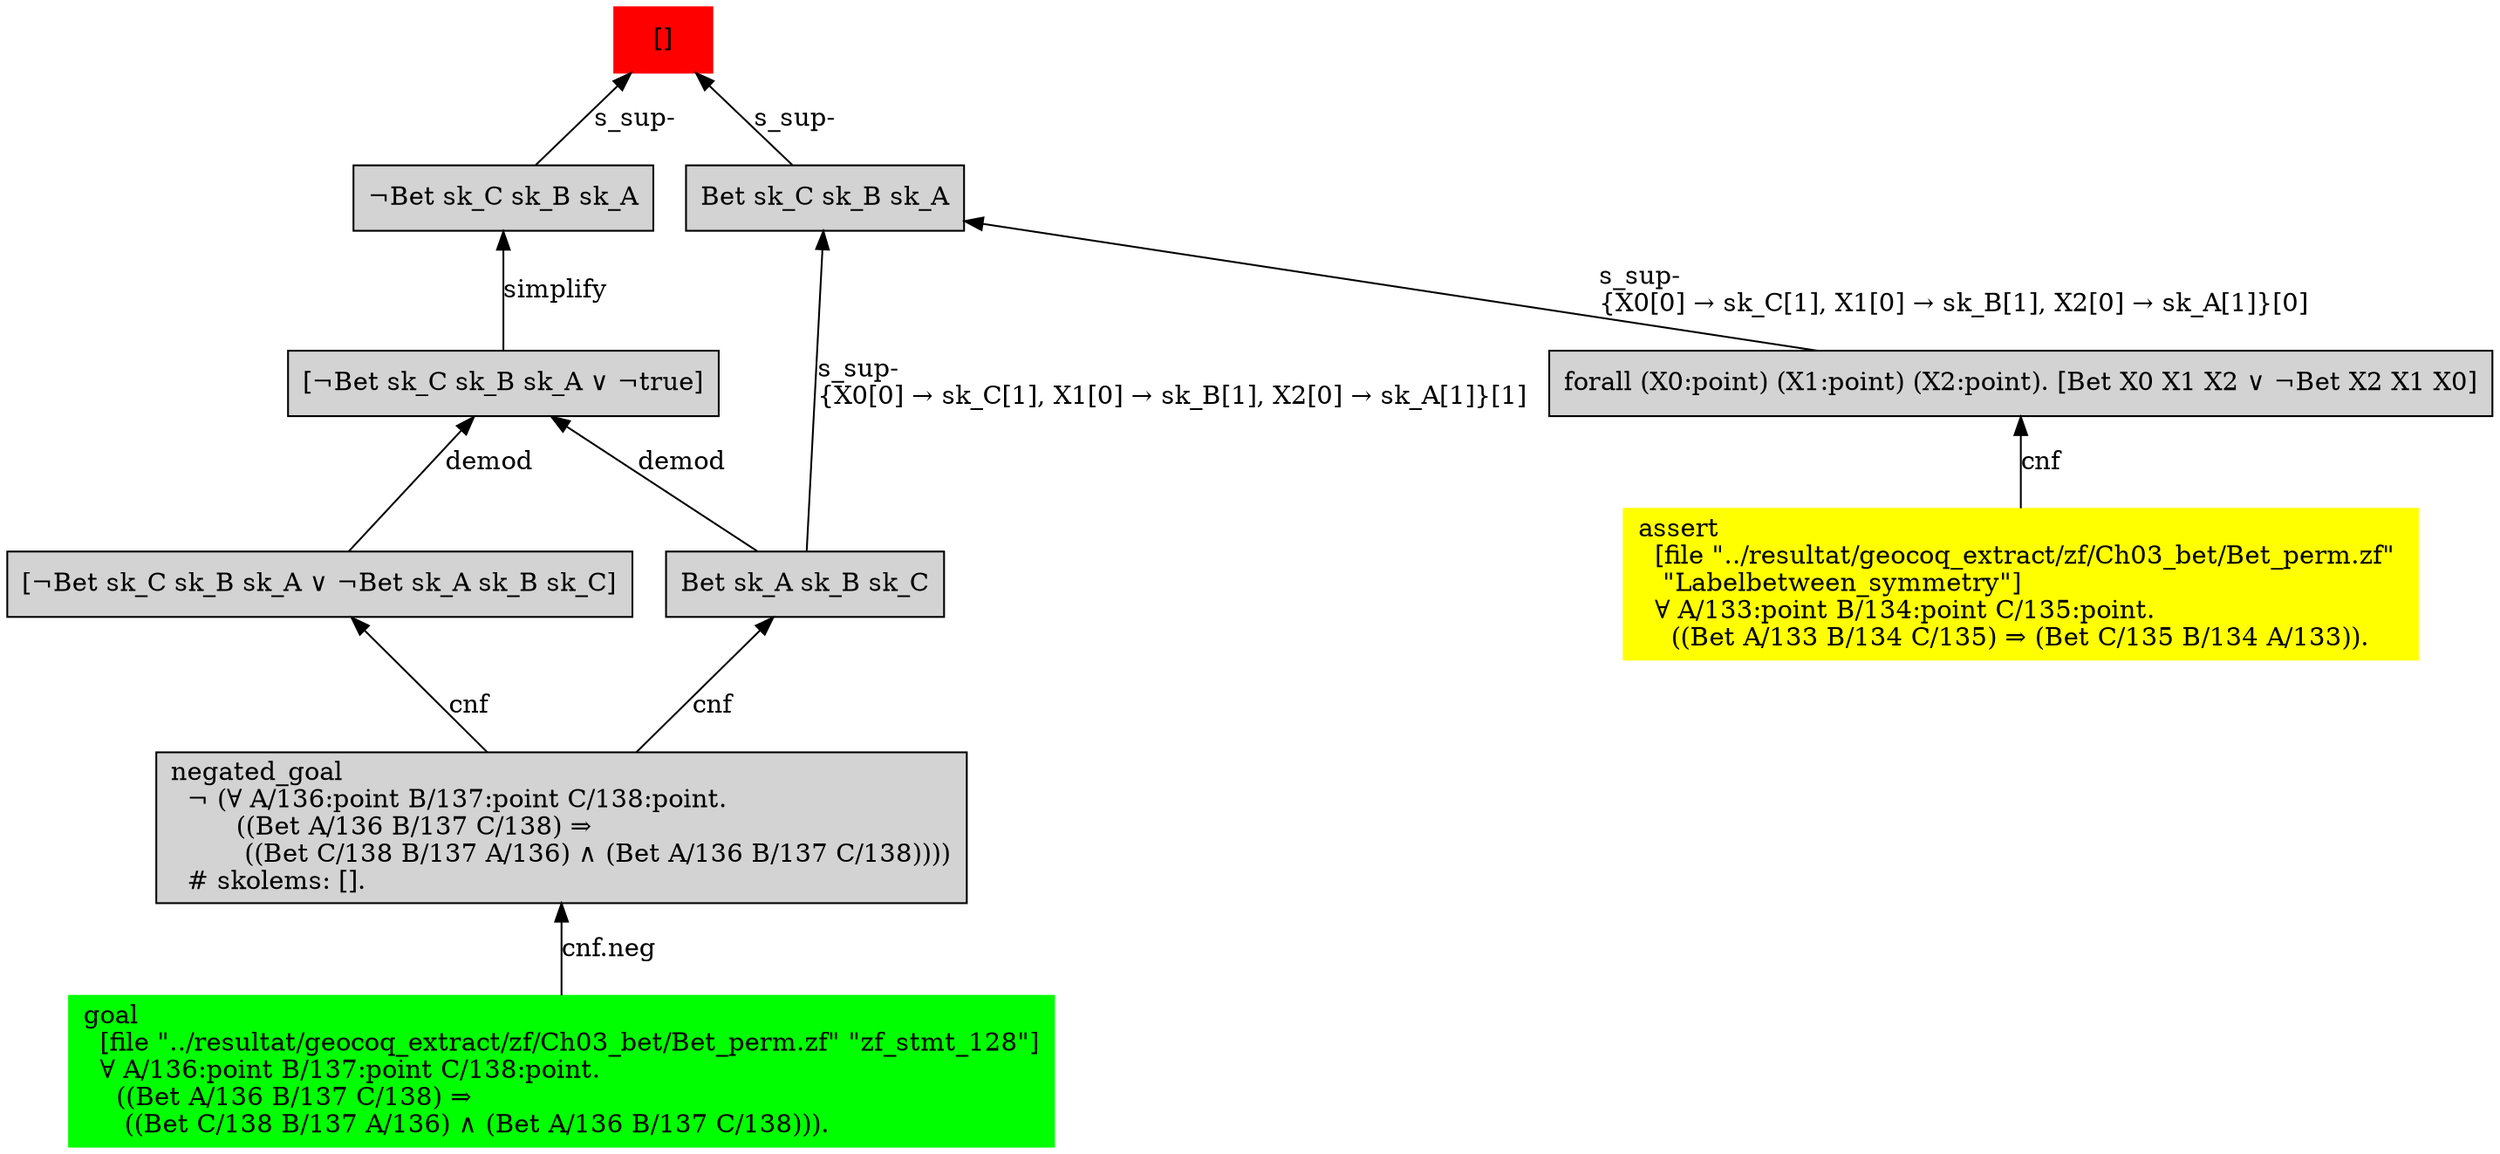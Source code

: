 digraph "unsat_graph" {
  vertex_0 [color=red, label="[]", shape=box, style=filled];
  vertex_0 -> vertex_1 [label="s_sup-\l", dir="back"];
  vertex_1 [shape=box, label="¬Bet sk_C sk_B sk_A\l", style=filled];
  vertex_1 -> vertex_2 [label="simplify", dir="back"];
  vertex_2 [shape=box, label="[¬Bet sk_C sk_B sk_A ∨ ¬true]\l", style=filled];
  vertex_2 -> vertex_3 [label="demod", dir="back"];
  vertex_3 [shape=box, label="Bet sk_A sk_B sk_C\l", style=filled];
  vertex_3 -> vertex_4 [label="cnf", dir="back"];
  vertex_4 [shape=box, label="negated_goal\l  ¬ (∀ A/136:point B/137:point C/138:point.\l        ((Bet A/136 B/137 C/138) ⇒\l         ((Bet C/138 B/137 A/136) ∧ (Bet A/136 B/137 C/138))))\l  # skolems: [].\l", style=filled];
  vertex_4 -> vertex_5 [label="cnf.neg", dir="back"];
  vertex_5 [color=green, shape=box, label="goal\l  [file \"../resultat/geocoq_extract/zf/Ch03_bet/Bet_perm.zf\" \"zf_stmt_128\"]\l  ∀ A/136:point B/137:point C/138:point.\l    ((Bet A/136 B/137 C/138) ⇒\l     ((Bet C/138 B/137 A/136) ∧ (Bet A/136 B/137 C/138))).\l", style=filled];
  vertex_2 -> vertex_6 [label="demod", dir="back"];
  vertex_6 [shape=box, label="[¬Bet sk_C sk_B sk_A ∨ ¬Bet sk_A sk_B sk_C]\l", style=filled];
  vertex_6 -> vertex_4 [label="cnf", dir="back"];
  vertex_0 -> vertex_7 [label="s_sup-\l", dir="back"];
  vertex_7 [shape=box, label="Bet sk_C sk_B sk_A\l", style=filled];
  vertex_7 -> vertex_8 [label="s_sup-\l\{X0[0] → sk_C[1], X1[0] → sk_B[1], X2[0] → sk_A[1]\}[0]\l", dir="back"];
  vertex_8 [shape=box, label="forall (X0:point) (X1:point) (X2:point). [Bet X0 X1 X2 ∨ ¬Bet X2 X1 X0]\l", style=filled];
  vertex_8 -> vertex_9 [label="cnf", dir="back"];
  vertex_9 [color=yellow, shape=box, label="assert\l  [file \"../resultat/geocoq_extract/zf/Ch03_bet/Bet_perm.zf\" \l   \"Labelbetween_symmetry\"]\l  ∀ A/133:point B/134:point C/135:point.\l    ((Bet A/133 B/134 C/135) ⇒ (Bet C/135 B/134 A/133)).\l", style=filled];
  vertex_7 -> vertex_3 [label="s_sup-\l\{X0[0] → sk_C[1], X1[0] → sk_B[1], X2[0] → sk_A[1]\}[1]\l", dir="back"];
  }


